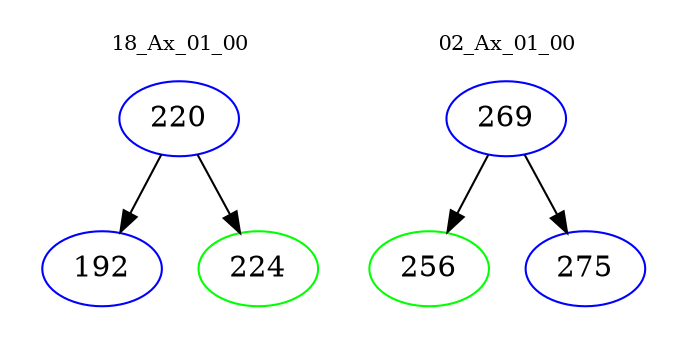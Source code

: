 digraph{
subgraph cluster_0 {
color = white
label = "18_Ax_01_00";
fontsize=10;
T0_220 [label="220", color="blue"]
T0_220 -> T0_192 [color="black"]
T0_192 [label="192", color="blue"]
T0_220 -> T0_224 [color="black"]
T0_224 [label="224", color="green"]
}
subgraph cluster_1 {
color = white
label = "02_Ax_01_00";
fontsize=10;
T1_269 [label="269", color="blue"]
T1_269 -> T1_256 [color="black"]
T1_256 [label="256", color="green"]
T1_269 -> T1_275 [color="black"]
T1_275 [label="275", color="blue"]
}
}

